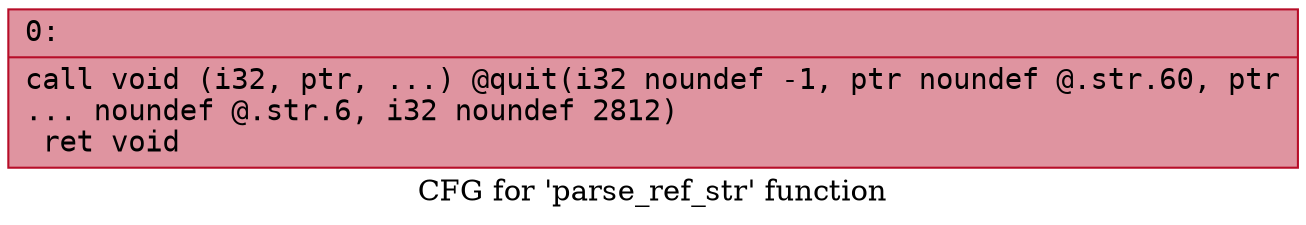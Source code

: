 digraph "CFG for 'parse_ref_str' function" {
	label="CFG for 'parse_ref_str' function";

	Node0x600002006080 [shape=record,color="#b70d28ff", style=filled, fillcolor="#b70d2870" fontname="Courier",label="{0:\l|  call void (i32, ptr, ...) @quit(i32 noundef -1, ptr noundef @.str.60, ptr\l... noundef @.str.6, i32 noundef 2812)\l  ret void\l}"];
}
